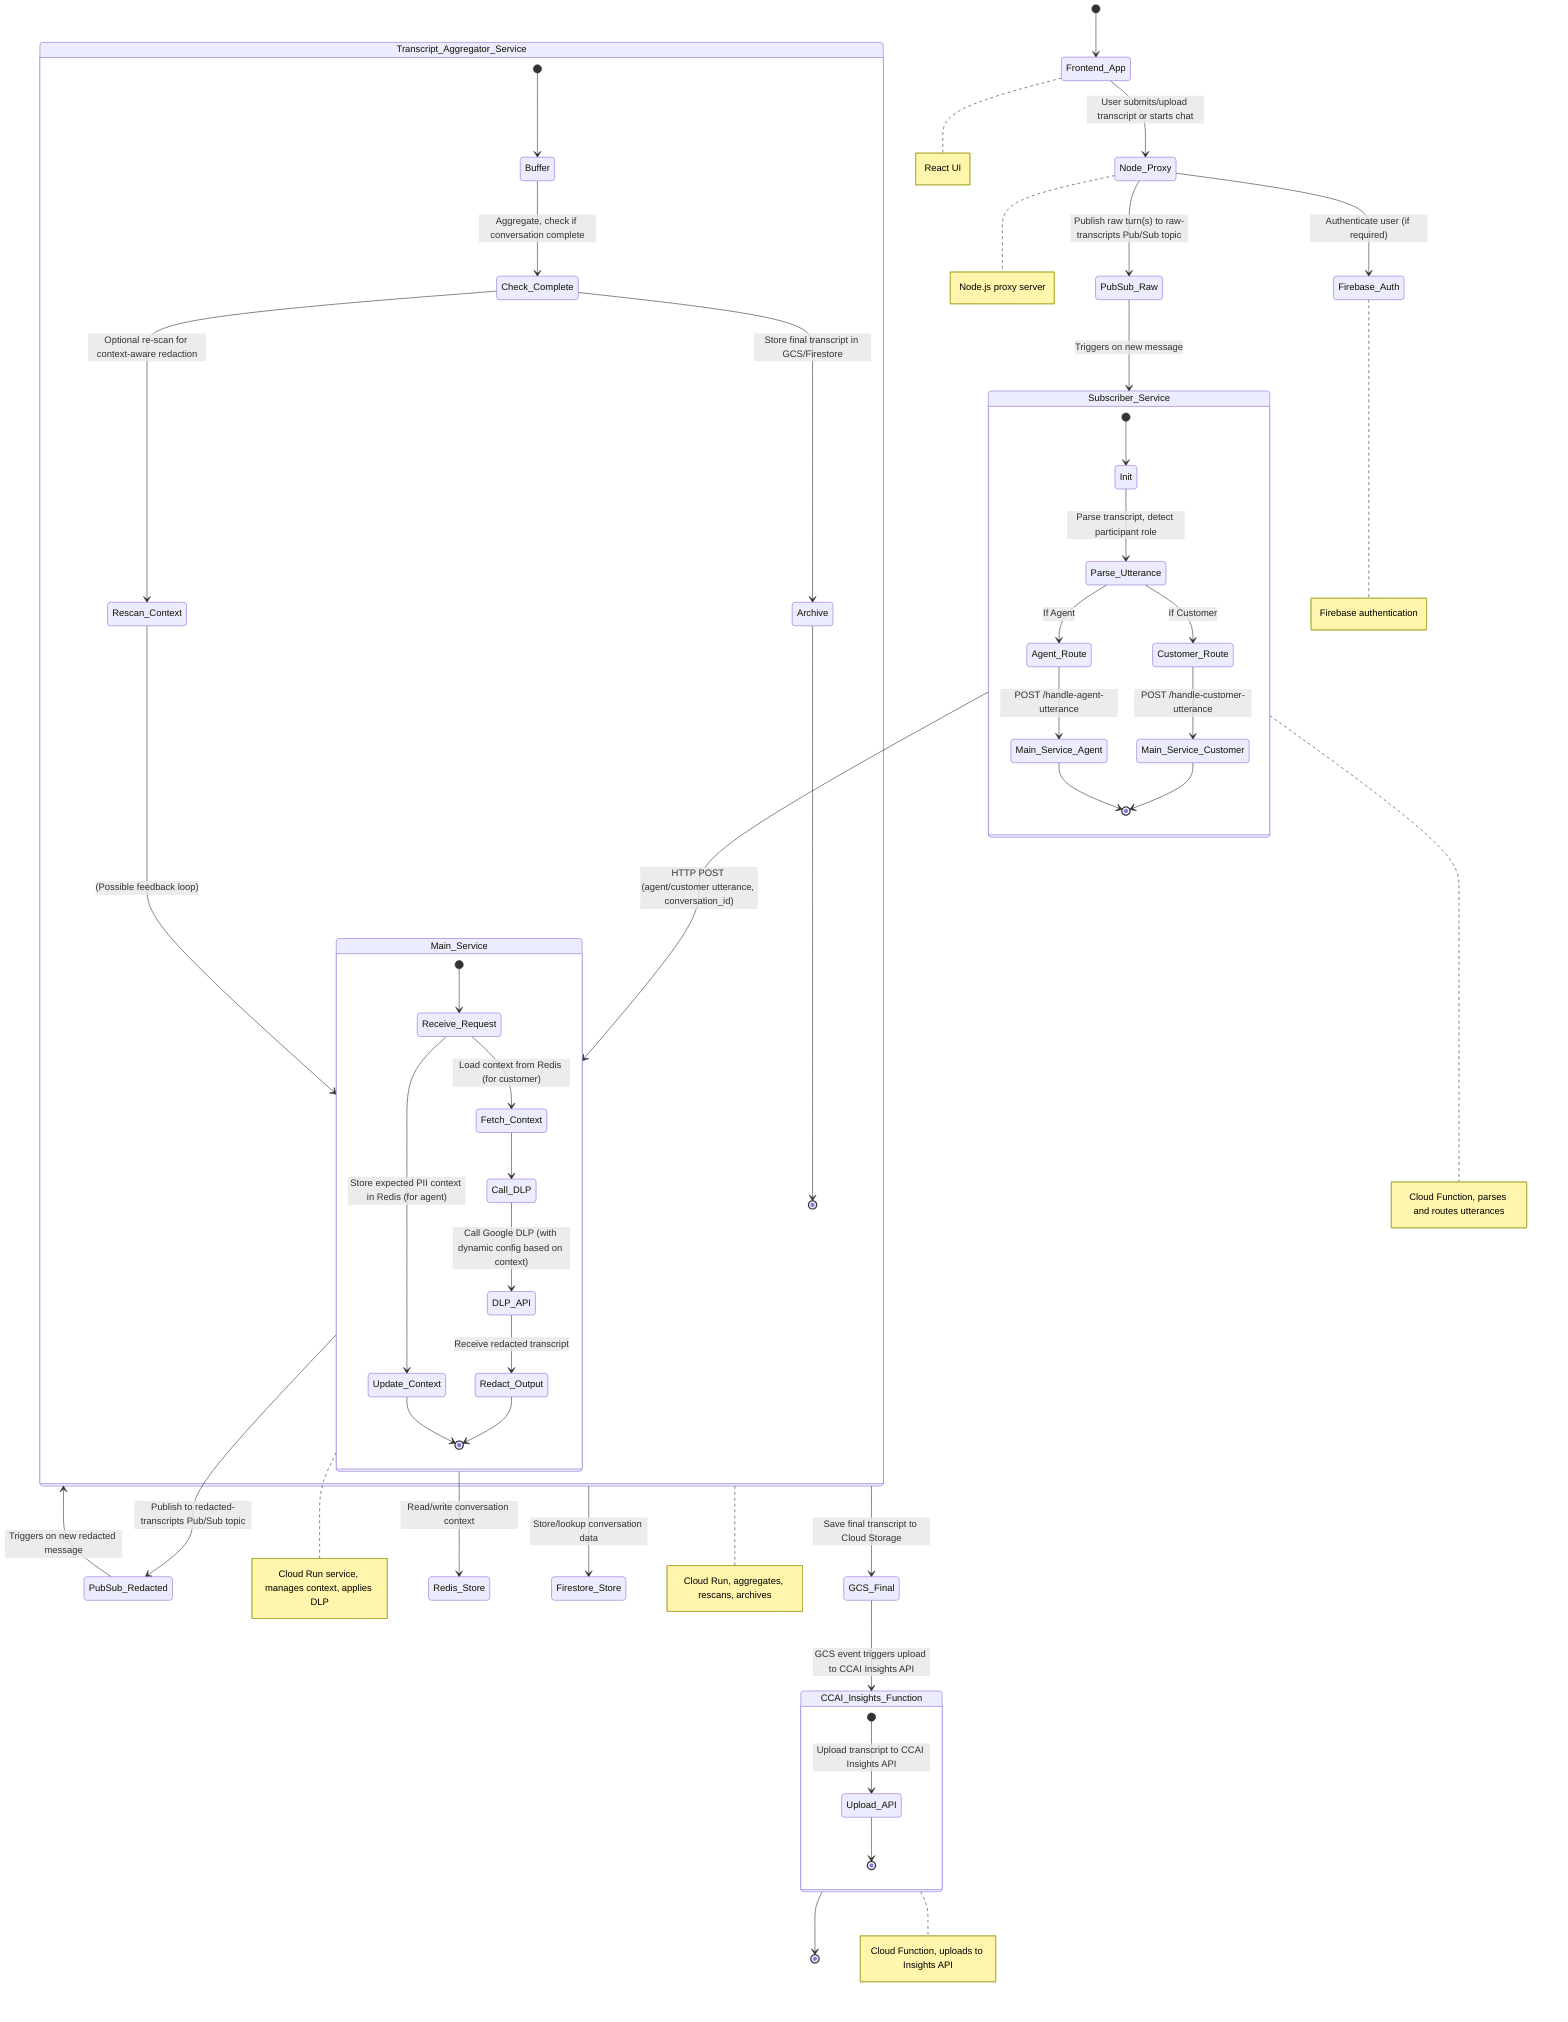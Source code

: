 stateDiagram-v2
    [*] --> Frontend_App
    Frontend_App --> Node_Proxy: User submits/upload transcript or starts chat
    Node_Proxy --> Firebase_Auth: Authenticate user (if required)
    Node_Proxy --> PubSub_Raw: Publish raw turn(s) to raw-transcripts Pub/Sub topic

    PubSub_Raw --> Subscriber_Service: Triggers on new message

    state Subscriber_Service {
        [*] --> Init
        Init --> Parse_Utterance: Parse transcript, detect participant role
        Parse_Utterance --> Agent_Route: If Agent
        Parse_Utterance --> Customer_Route: If Customer
        Agent_Route --> Main_Service_Agent: POST /handle-agent-utterance
        Customer_Route --> Main_Service_Customer: POST /handle-customer-utterance
        Main_Service_Agent --> [*]
        Main_Service_Customer --> [*]
    }

    Subscriber_Service --> Main_Service: HTTP POST (agent/customer utterance, conversation_id)

    state Main_Service {
        [*] --> Receive_Request
        Receive_Request --> Fetch_Context: Load context from Redis (for customer)
        Receive_Request --> Update_Context: Store expected PII context in Redis (for agent)
        Fetch_Context --> Call_DLP
        Update_Context --> [*]
        Call_DLP --> DLP_API: Call Google DLP (with dynamic config based on context)
        DLP_API --> Redact_Output: Receive redacted transcript
        Redact_Output --> [*]
    }

    Main_Service --> PubSub_Redacted: Publish to redacted-transcripts Pub/Sub topic

    PubSub_Redacted --> Transcript_Aggregator_Service: Triggers on new redacted message

    state Transcript_Aggregator_Service {
        [*] --> Buffer
        Buffer --> Check_Complete: Aggregate, check if conversation complete
        Check_Complete --> Rescan_Context: Optional re-scan for context-aware redaction
        Rescan_Context --> Main_Service: (Possible feedback loop)
        Check_Complete --> Archive: Store final transcript in GCS/Firestore
        Archive --> [*]
    }

    Transcript_Aggregator_Service --> GCS_Final: Save final transcript to Cloud Storage
    GCS_Final --> CCAI_Insights_Function: GCS event triggers upload to CCAI Insights API

    state CCAI_Insights_Function {
        [*] --> Upload_API: Upload transcript to CCAI Insights API
        Upload_API --> [*]
    }

    CCAI_Insights_Function --> [*]

    %% Key cloud resources and state stores
    Main_Service --> Redis_Store: Read/write conversation context
    Transcript_Aggregator_Service --> Firestore_Store: Store/lookup conversation data

    %% Human-Readable Legend for clarity:
    note right of Frontend_App: React UI
    note right of Node_Proxy: Node.js proxy server
    note right of Firebase_Auth: Firebase authentication
    note right of Subscriber_Service: Cloud Function, parses and routes utterances
    note right of Main_Service: Cloud Run service, manages context, applies DLP
    note right of Transcript_Aggregator_Service: Cloud Run, aggregates, rescans, archives
    note right of CCAI_Insights_Function: Cloud Function, uploads to Insights API